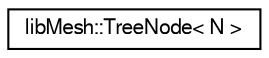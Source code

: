 digraph "Graphical Class Hierarchy"
{
  edge [fontname="FreeSans",fontsize="10",labelfontname="FreeSans",labelfontsize="10"];
  node [fontname="FreeSans",fontsize="10",shape=record];
  rankdir="LR";
  Node1 [label="libMesh::TreeNode\< N \>",height=0.2,width=0.4,color="black", fillcolor="white", style="filled",URL="$classlibMesh_1_1TreeNode.html"];
}

